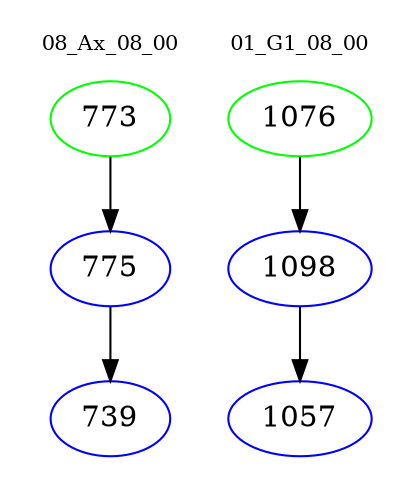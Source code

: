 digraph{
subgraph cluster_0 {
color = white
label = "08_Ax_08_00";
fontsize=10;
T0_773 [label="773", color="green"]
T0_773 -> T0_775 [color="black"]
T0_775 [label="775", color="blue"]
T0_775 -> T0_739 [color="black"]
T0_739 [label="739", color="blue"]
}
subgraph cluster_1 {
color = white
label = "01_G1_08_00";
fontsize=10;
T1_1076 [label="1076", color="green"]
T1_1076 -> T1_1098 [color="black"]
T1_1098 [label="1098", color="blue"]
T1_1098 -> T1_1057 [color="black"]
T1_1057 [label="1057", color="blue"]
}
}
